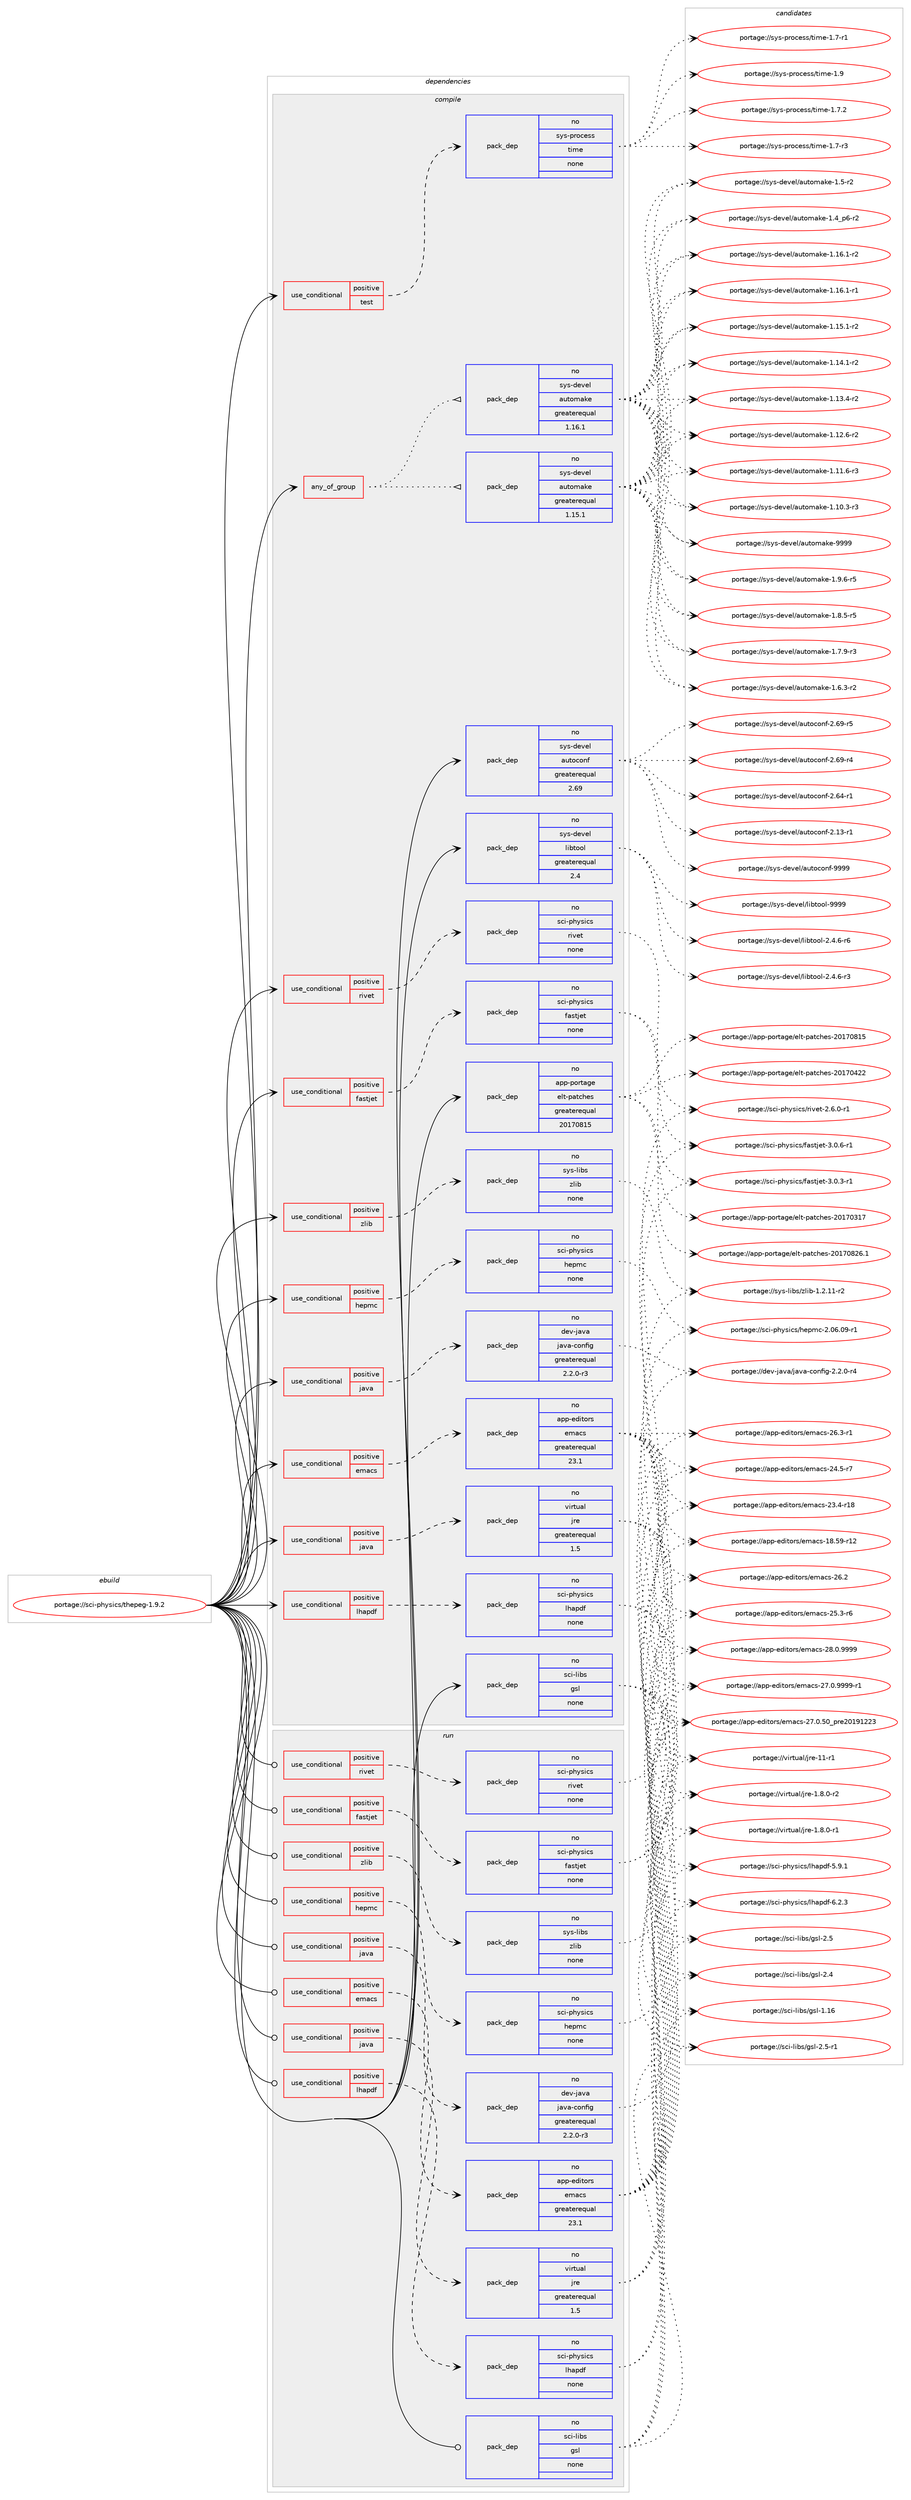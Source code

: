 digraph prolog {

# *************
# Graph options
# *************

newrank=true;
concentrate=true;
compound=true;
graph [rankdir=LR,fontname=Helvetica,fontsize=10,ranksep=1.5];#, ranksep=2.5, nodesep=0.2];
edge  [arrowhead=vee];
node  [fontname=Helvetica,fontsize=10];

# **********
# The ebuild
# **********

subgraph cluster_leftcol {
color=gray;
rank=same;
label=<<i>ebuild</i>>;
id [label="portage://sci-physics/thepeg-1.9.2", color=red, width=4, href="../sci-physics/thepeg-1.9.2.svg"];
}

# ****************
# The dependencies
# ****************

subgraph cluster_midcol {
color=gray;
label=<<i>dependencies</i>>;
subgraph cluster_compile {
fillcolor="#eeeeee";
style=filled;
label=<<i>compile</i>>;
subgraph any1498 {
dependency88548 [label=<<TABLE BORDER="0" CELLBORDER="1" CELLSPACING="0" CELLPADDING="4"><TR><TD CELLPADDING="10">any_of_group</TD></TR></TABLE>>, shape=none, color=red];subgraph pack70886 {
dependency88549 [label=<<TABLE BORDER="0" CELLBORDER="1" CELLSPACING="0" CELLPADDING="4" WIDTH="220"><TR><TD ROWSPAN="6" CELLPADDING="30">pack_dep</TD></TR><TR><TD WIDTH="110">no</TD></TR><TR><TD>sys-devel</TD></TR><TR><TD>automake</TD></TR><TR><TD>greaterequal</TD></TR><TR><TD>1.16.1</TD></TR></TABLE>>, shape=none, color=blue];
}
dependency88548:e -> dependency88549:w [weight=20,style="dotted",arrowhead="oinv"];
subgraph pack70887 {
dependency88550 [label=<<TABLE BORDER="0" CELLBORDER="1" CELLSPACING="0" CELLPADDING="4" WIDTH="220"><TR><TD ROWSPAN="6" CELLPADDING="30">pack_dep</TD></TR><TR><TD WIDTH="110">no</TD></TR><TR><TD>sys-devel</TD></TR><TR><TD>automake</TD></TR><TR><TD>greaterequal</TD></TR><TR><TD>1.15.1</TD></TR></TABLE>>, shape=none, color=blue];
}
dependency88548:e -> dependency88550:w [weight=20,style="dotted",arrowhead="oinv"];
}
id:e -> dependency88548:w [weight=20,style="solid",arrowhead="vee"];
subgraph cond16084 {
dependency88551 [label=<<TABLE BORDER="0" CELLBORDER="1" CELLSPACING="0" CELLPADDING="4"><TR><TD ROWSPAN="3" CELLPADDING="10">use_conditional</TD></TR><TR><TD>positive</TD></TR><TR><TD>emacs</TD></TR></TABLE>>, shape=none, color=red];
subgraph pack70888 {
dependency88552 [label=<<TABLE BORDER="0" CELLBORDER="1" CELLSPACING="0" CELLPADDING="4" WIDTH="220"><TR><TD ROWSPAN="6" CELLPADDING="30">pack_dep</TD></TR><TR><TD WIDTH="110">no</TD></TR><TR><TD>app-editors</TD></TR><TR><TD>emacs</TD></TR><TR><TD>greaterequal</TD></TR><TR><TD>23.1</TD></TR></TABLE>>, shape=none, color=blue];
}
dependency88551:e -> dependency88552:w [weight=20,style="dashed",arrowhead="vee"];
}
id:e -> dependency88551:w [weight=20,style="solid",arrowhead="vee"];
subgraph cond16085 {
dependency88553 [label=<<TABLE BORDER="0" CELLBORDER="1" CELLSPACING="0" CELLPADDING="4"><TR><TD ROWSPAN="3" CELLPADDING="10">use_conditional</TD></TR><TR><TD>positive</TD></TR><TR><TD>fastjet</TD></TR></TABLE>>, shape=none, color=red];
subgraph pack70889 {
dependency88554 [label=<<TABLE BORDER="0" CELLBORDER="1" CELLSPACING="0" CELLPADDING="4" WIDTH="220"><TR><TD ROWSPAN="6" CELLPADDING="30">pack_dep</TD></TR><TR><TD WIDTH="110">no</TD></TR><TR><TD>sci-physics</TD></TR><TR><TD>fastjet</TD></TR><TR><TD>none</TD></TR><TR><TD></TD></TR></TABLE>>, shape=none, color=blue];
}
dependency88553:e -> dependency88554:w [weight=20,style="dashed",arrowhead="vee"];
}
id:e -> dependency88553:w [weight=20,style="solid",arrowhead="vee"];
subgraph cond16086 {
dependency88555 [label=<<TABLE BORDER="0" CELLBORDER="1" CELLSPACING="0" CELLPADDING="4"><TR><TD ROWSPAN="3" CELLPADDING="10">use_conditional</TD></TR><TR><TD>positive</TD></TR><TR><TD>hepmc</TD></TR></TABLE>>, shape=none, color=red];
subgraph pack70890 {
dependency88556 [label=<<TABLE BORDER="0" CELLBORDER="1" CELLSPACING="0" CELLPADDING="4" WIDTH="220"><TR><TD ROWSPAN="6" CELLPADDING="30">pack_dep</TD></TR><TR><TD WIDTH="110">no</TD></TR><TR><TD>sci-physics</TD></TR><TR><TD>hepmc</TD></TR><TR><TD>none</TD></TR><TR><TD></TD></TR></TABLE>>, shape=none, color=blue];
}
dependency88555:e -> dependency88556:w [weight=20,style="dashed",arrowhead="vee"];
}
id:e -> dependency88555:w [weight=20,style="solid",arrowhead="vee"];
subgraph cond16087 {
dependency88557 [label=<<TABLE BORDER="0" CELLBORDER="1" CELLSPACING="0" CELLPADDING="4"><TR><TD ROWSPAN="3" CELLPADDING="10">use_conditional</TD></TR><TR><TD>positive</TD></TR><TR><TD>java</TD></TR></TABLE>>, shape=none, color=red];
subgraph pack70891 {
dependency88558 [label=<<TABLE BORDER="0" CELLBORDER="1" CELLSPACING="0" CELLPADDING="4" WIDTH="220"><TR><TD ROWSPAN="6" CELLPADDING="30">pack_dep</TD></TR><TR><TD WIDTH="110">no</TD></TR><TR><TD>dev-java</TD></TR><TR><TD>java-config</TD></TR><TR><TD>greaterequal</TD></TR><TR><TD>2.2.0-r3</TD></TR></TABLE>>, shape=none, color=blue];
}
dependency88557:e -> dependency88558:w [weight=20,style="dashed",arrowhead="vee"];
}
id:e -> dependency88557:w [weight=20,style="solid",arrowhead="vee"];
subgraph cond16088 {
dependency88559 [label=<<TABLE BORDER="0" CELLBORDER="1" CELLSPACING="0" CELLPADDING="4"><TR><TD ROWSPAN="3" CELLPADDING="10">use_conditional</TD></TR><TR><TD>positive</TD></TR><TR><TD>java</TD></TR></TABLE>>, shape=none, color=red];
subgraph pack70892 {
dependency88560 [label=<<TABLE BORDER="0" CELLBORDER="1" CELLSPACING="0" CELLPADDING="4" WIDTH="220"><TR><TD ROWSPAN="6" CELLPADDING="30">pack_dep</TD></TR><TR><TD WIDTH="110">no</TD></TR><TR><TD>virtual</TD></TR><TR><TD>jre</TD></TR><TR><TD>greaterequal</TD></TR><TR><TD>1.5</TD></TR></TABLE>>, shape=none, color=blue];
}
dependency88559:e -> dependency88560:w [weight=20,style="dashed",arrowhead="vee"];
}
id:e -> dependency88559:w [weight=20,style="solid",arrowhead="vee"];
subgraph cond16089 {
dependency88561 [label=<<TABLE BORDER="0" CELLBORDER="1" CELLSPACING="0" CELLPADDING="4"><TR><TD ROWSPAN="3" CELLPADDING="10">use_conditional</TD></TR><TR><TD>positive</TD></TR><TR><TD>lhapdf</TD></TR></TABLE>>, shape=none, color=red];
subgraph pack70893 {
dependency88562 [label=<<TABLE BORDER="0" CELLBORDER="1" CELLSPACING="0" CELLPADDING="4" WIDTH="220"><TR><TD ROWSPAN="6" CELLPADDING="30">pack_dep</TD></TR><TR><TD WIDTH="110">no</TD></TR><TR><TD>sci-physics</TD></TR><TR><TD>lhapdf</TD></TR><TR><TD>none</TD></TR><TR><TD></TD></TR></TABLE>>, shape=none, color=blue];
}
dependency88561:e -> dependency88562:w [weight=20,style="dashed",arrowhead="vee"];
}
id:e -> dependency88561:w [weight=20,style="solid",arrowhead="vee"];
subgraph cond16090 {
dependency88563 [label=<<TABLE BORDER="0" CELLBORDER="1" CELLSPACING="0" CELLPADDING="4"><TR><TD ROWSPAN="3" CELLPADDING="10">use_conditional</TD></TR><TR><TD>positive</TD></TR><TR><TD>rivet</TD></TR></TABLE>>, shape=none, color=red];
subgraph pack70894 {
dependency88564 [label=<<TABLE BORDER="0" CELLBORDER="1" CELLSPACING="0" CELLPADDING="4" WIDTH="220"><TR><TD ROWSPAN="6" CELLPADDING="30">pack_dep</TD></TR><TR><TD WIDTH="110">no</TD></TR><TR><TD>sci-physics</TD></TR><TR><TD>rivet</TD></TR><TR><TD>none</TD></TR><TR><TD></TD></TR></TABLE>>, shape=none, color=blue];
}
dependency88563:e -> dependency88564:w [weight=20,style="dashed",arrowhead="vee"];
}
id:e -> dependency88563:w [weight=20,style="solid",arrowhead="vee"];
subgraph cond16091 {
dependency88565 [label=<<TABLE BORDER="0" CELLBORDER="1" CELLSPACING="0" CELLPADDING="4"><TR><TD ROWSPAN="3" CELLPADDING="10">use_conditional</TD></TR><TR><TD>positive</TD></TR><TR><TD>test</TD></TR></TABLE>>, shape=none, color=red];
subgraph pack70895 {
dependency88566 [label=<<TABLE BORDER="0" CELLBORDER="1" CELLSPACING="0" CELLPADDING="4" WIDTH="220"><TR><TD ROWSPAN="6" CELLPADDING="30">pack_dep</TD></TR><TR><TD WIDTH="110">no</TD></TR><TR><TD>sys-process</TD></TR><TR><TD>time</TD></TR><TR><TD>none</TD></TR><TR><TD></TD></TR></TABLE>>, shape=none, color=blue];
}
dependency88565:e -> dependency88566:w [weight=20,style="dashed",arrowhead="vee"];
}
id:e -> dependency88565:w [weight=20,style="solid",arrowhead="vee"];
subgraph cond16092 {
dependency88567 [label=<<TABLE BORDER="0" CELLBORDER="1" CELLSPACING="0" CELLPADDING="4"><TR><TD ROWSPAN="3" CELLPADDING="10">use_conditional</TD></TR><TR><TD>positive</TD></TR><TR><TD>zlib</TD></TR></TABLE>>, shape=none, color=red];
subgraph pack70896 {
dependency88568 [label=<<TABLE BORDER="0" CELLBORDER="1" CELLSPACING="0" CELLPADDING="4" WIDTH="220"><TR><TD ROWSPAN="6" CELLPADDING="30">pack_dep</TD></TR><TR><TD WIDTH="110">no</TD></TR><TR><TD>sys-libs</TD></TR><TR><TD>zlib</TD></TR><TR><TD>none</TD></TR><TR><TD></TD></TR></TABLE>>, shape=none, color=blue];
}
dependency88567:e -> dependency88568:w [weight=20,style="dashed",arrowhead="vee"];
}
id:e -> dependency88567:w [weight=20,style="solid",arrowhead="vee"];
subgraph pack70897 {
dependency88569 [label=<<TABLE BORDER="0" CELLBORDER="1" CELLSPACING="0" CELLPADDING="4" WIDTH="220"><TR><TD ROWSPAN="6" CELLPADDING="30">pack_dep</TD></TR><TR><TD WIDTH="110">no</TD></TR><TR><TD>app-portage</TD></TR><TR><TD>elt-patches</TD></TR><TR><TD>greaterequal</TD></TR><TR><TD>20170815</TD></TR></TABLE>>, shape=none, color=blue];
}
id:e -> dependency88569:w [weight=20,style="solid",arrowhead="vee"];
subgraph pack70898 {
dependency88570 [label=<<TABLE BORDER="0" CELLBORDER="1" CELLSPACING="0" CELLPADDING="4" WIDTH="220"><TR><TD ROWSPAN="6" CELLPADDING="30">pack_dep</TD></TR><TR><TD WIDTH="110">no</TD></TR><TR><TD>sci-libs</TD></TR><TR><TD>gsl</TD></TR><TR><TD>none</TD></TR><TR><TD></TD></TR></TABLE>>, shape=none, color=blue];
}
id:e -> dependency88570:w [weight=20,style="solid",arrowhead="vee"];
subgraph pack70899 {
dependency88571 [label=<<TABLE BORDER="0" CELLBORDER="1" CELLSPACING="0" CELLPADDING="4" WIDTH="220"><TR><TD ROWSPAN="6" CELLPADDING="30">pack_dep</TD></TR><TR><TD WIDTH="110">no</TD></TR><TR><TD>sys-devel</TD></TR><TR><TD>autoconf</TD></TR><TR><TD>greaterequal</TD></TR><TR><TD>2.69</TD></TR></TABLE>>, shape=none, color=blue];
}
id:e -> dependency88571:w [weight=20,style="solid",arrowhead="vee"];
subgraph pack70900 {
dependency88572 [label=<<TABLE BORDER="0" CELLBORDER="1" CELLSPACING="0" CELLPADDING="4" WIDTH="220"><TR><TD ROWSPAN="6" CELLPADDING="30">pack_dep</TD></TR><TR><TD WIDTH="110">no</TD></TR><TR><TD>sys-devel</TD></TR><TR><TD>libtool</TD></TR><TR><TD>greaterequal</TD></TR><TR><TD>2.4</TD></TR></TABLE>>, shape=none, color=blue];
}
id:e -> dependency88572:w [weight=20,style="solid",arrowhead="vee"];
}
subgraph cluster_compileandrun {
fillcolor="#eeeeee";
style=filled;
label=<<i>compile and run</i>>;
}
subgraph cluster_run {
fillcolor="#eeeeee";
style=filled;
label=<<i>run</i>>;
subgraph cond16093 {
dependency88573 [label=<<TABLE BORDER="0" CELLBORDER="1" CELLSPACING="0" CELLPADDING="4"><TR><TD ROWSPAN="3" CELLPADDING="10">use_conditional</TD></TR><TR><TD>positive</TD></TR><TR><TD>emacs</TD></TR></TABLE>>, shape=none, color=red];
subgraph pack70901 {
dependency88574 [label=<<TABLE BORDER="0" CELLBORDER="1" CELLSPACING="0" CELLPADDING="4" WIDTH="220"><TR><TD ROWSPAN="6" CELLPADDING="30">pack_dep</TD></TR><TR><TD WIDTH="110">no</TD></TR><TR><TD>app-editors</TD></TR><TR><TD>emacs</TD></TR><TR><TD>greaterequal</TD></TR><TR><TD>23.1</TD></TR></TABLE>>, shape=none, color=blue];
}
dependency88573:e -> dependency88574:w [weight=20,style="dashed",arrowhead="vee"];
}
id:e -> dependency88573:w [weight=20,style="solid",arrowhead="odot"];
subgraph cond16094 {
dependency88575 [label=<<TABLE BORDER="0" CELLBORDER="1" CELLSPACING="0" CELLPADDING="4"><TR><TD ROWSPAN="3" CELLPADDING="10">use_conditional</TD></TR><TR><TD>positive</TD></TR><TR><TD>fastjet</TD></TR></TABLE>>, shape=none, color=red];
subgraph pack70902 {
dependency88576 [label=<<TABLE BORDER="0" CELLBORDER="1" CELLSPACING="0" CELLPADDING="4" WIDTH="220"><TR><TD ROWSPAN="6" CELLPADDING="30">pack_dep</TD></TR><TR><TD WIDTH="110">no</TD></TR><TR><TD>sci-physics</TD></TR><TR><TD>fastjet</TD></TR><TR><TD>none</TD></TR><TR><TD></TD></TR></TABLE>>, shape=none, color=blue];
}
dependency88575:e -> dependency88576:w [weight=20,style="dashed",arrowhead="vee"];
}
id:e -> dependency88575:w [weight=20,style="solid",arrowhead="odot"];
subgraph cond16095 {
dependency88577 [label=<<TABLE BORDER="0" CELLBORDER="1" CELLSPACING="0" CELLPADDING="4"><TR><TD ROWSPAN="3" CELLPADDING="10">use_conditional</TD></TR><TR><TD>positive</TD></TR><TR><TD>hepmc</TD></TR></TABLE>>, shape=none, color=red];
subgraph pack70903 {
dependency88578 [label=<<TABLE BORDER="0" CELLBORDER="1" CELLSPACING="0" CELLPADDING="4" WIDTH="220"><TR><TD ROWSPAN="6" CELLPADDING="30">pack_dep</TD></TR><TR><TD WIDTH="110">no</TD></TR><TR><TD>sci-physics</TD></TR><TR><TD>hepmc</TD></TR><TR><TD>none</TD></TR><TR><TD></TD></TR></TABLE>>, shape=none, color=blue];
}
dependency88577:e -> dependency88578:w [weight=20,style="dashed",arrowhead="vee"];
}
id:e -> dependency88577:w [weight=20,style="solid",arrowhead="odot"];
subgraph cond16096 {
dependency88579 [label=<<TABLE BORDER="0" CELLBORDER="1" CELLSPACING="0" CELLPADDING="4"><TR><TD ROWSPAN="3" CELLPADDING="10">use_conditional</TD></TR><TR><TD>positive</TD></TR><TR><TD>java</TD></TR></TABLE>>, shape=none, color=red];
subgraph pack70904 {
dependency88580 [label=<<TABLE BORDER="0" CELLBORDER="1" CELLSPACING="0" CELLPADDING="4" WIDTH="220"><TR><TD ROWSPAN="6" CELLPADDING="30">pack_dep</TD></TR><TR><TD WIDTH="110">no</TD></TR><TR><TD>dev-java</TD></TR><TR><TD>java-config</TD></TR><TR><TD>greaterequal</TD></TR><TR><TD>2.2.0-r3</TD></TR></TABLE>>, shape=none, color=blue];
}
dependency88579:e -> dependency88580:w [weight=20,style="dashed",arrowhead="vee"];
}
id:e -> dependency88579:w [weight=20,style="solid",arrowhead="odot"];
subgraph cond16097 {
dependency88581 [label=<<TABLE BORDER="0" CELLBORDER="1" CELLSPACING="0" CELLPADDING="4"><TR><TD ROWSPAN="3" CELLPADDING="10">use_conditional</TD></TR><TR><TD>positive</TD></TR><TR><TD>java</TD></TR></TABLE>>, shape=none, color=red];
subgraph pack70905 {
dependency88582 [label=<<TABLE BORDER="0" CELLBORDER="1" CELLSPACING="0" CELLPADDING="4" WIDTH="220"><TR><TD ROWSPAN="6" CELLPADDING="30">pack_dep</TD></TR><TR><TD WIDTH="110">no</TD></TR><TR><TD>virtual</TD></TR><TR><TD>jre</TD></TR><TR><TD>greaterequal</TD></TR><TR><TD>1.5</TD></TR></TABLE>>, shape=none, color=blue];
}
dependency88581:e -> dependency88582:w [weight=20,style="dashed",arrowhead="vee"];
}
id:e -> dependency88581:w [weight=20,style="solid",arrowhead="odot"];
subgraph cond16098 {
dependency88583 [label=<<TABLE BORDER="0" CELLBORDER="1" CELLSPACING="0" CELLPADDING="4"><TR><TD ROWSPAN="3" CELLPADDING="10">use_conditional</TD></TR><TR><TD>positive</TD></TR><TR><TD>lhapdf</TD></TR></TABLE>>, shape=none, color=red];
subgraph pack70906 {
dependency88584 [label=<<TABLE BORDER="0" CELLBORDER="1" CELLSPACING="0" CELLPADDING="4" WIDTH="220"><TR><TD ROWSPAN="6" CELLPADDING="30">pack_dep</TD></TR><TR><TD WIDTH="110">no</TD></TR><TR><TD>sci-physics</TD></TR><TR><TD>lhapdf</TD></TR><TR><TD>none</TD></TR><TR><TD></TD></TR></TABLE>>, shape=none, color=blue];
}
dependency88583:e -> dependency88584:w [weight=20,style="dashed",arrowhead="vee"];
}
id:e -> dependency88583:w [weight=20,style="solid",arrowhead="odot"];
subgraph cond16099 {
dependency88585 [label=<<TABLE BORDER="0" CELLBORDER="1" CELLSPACING="0" CELLPADDING="4"><TR><TD ROWSPAN="3" CELLPADDING="10">use_conditional</TD></TR><TR><TD>positive</TD></TR><TR><TD>rivet</TD></TR></TABLE>>, shape=none, color=red];
subgraph pack70907 {
dependency88586 [label=<<TABLE BORDER="0" CELLBORDER="1" CELLSPACING="0" CELLPADDING="4" WIDTH="220"><TR><TD ROWSPAN="6" CELLPADDING="30">pack_dep</TD></TR><TR><TD WIDTH="110">no</TD></TR><TR><TD>sci-physics</TD></TR><TR><TD>rivet</TD></TR><TR><TD>none</TD></TR><TR><TD></TD></TR></TABLE>>, shape=none, color=blue];
}
dependency88585:e -> dependency88586:w [weight=20,style="dashed",arrowhead="vee"];
}
id:e -> dependency88585:w [weight=20,style="solid",arrowhead="odot"];
subgraph cond16100 {
dependency88587 [label=<<TABLE BORDER="0" CELLBORDER="1" CELLSPACING="0" CELLPADDING="4"><TR><TD ROWSPAN="3" CELLPADDING="10">use_conditional</TD></TR><TR><TD>positive</TD></TR><TR><TD>zlib</TD></TR></TABLE>>, shape=none, color=red];
subgraph pack70908 {
dependency88588 [label=<<TABLE BORDER="0" CELLBORDER="1" CELLSPACING="0" CELLPADDING="4" WIDTH="220"><TR><TD ROWSPAN="6" CELLPADDING="30">pack_dep</TD></TR><TR><TD WIDTH="110">no</TD></TR><TR><TD>sys-libs</TD></TR><TR><TD>zlib</TD></TR><TR><TD>none</TD></TR><TR><TD></TD></TR></TABLE>>, shape=none, color=blue];
}
dependency88587:e -> dependency88588:w [weight=20,style="dashed",arrowhead="vee"];
}
id:e -> dependency88587:w [weight=20,style="solid",arrowhead="odot"];
subgraph pack70909 {
dependency88589 [label=<<TABLE BORDER="0" CELLBORDER="1" CELLSPACING="0" CELLPADDING="4" WIDTH="220"><TR><TD ROWSPAN="6" CELLPADDING="30">pack_dep</TD></TR><TR><TD WIDTH="110">no</TD></TR><TR><TD>sci-libs</TD></TR><TR><TD>gsl</TD></TR><TR><TD>none</TD></TR><TR><TD></TD></TR></TABLE>>, shape=none, color=blue];
}
id:e -> dependency88589:w [weight=20,style="solid",arrowhead="odot"];
}
}

# **************
# The candidates
# **************

subgraph cluster_choices {
rank=same;
color=gray;
label=<<i>candidates</i>>;

subgraph choice70886 {
color=black;
nodesep=1;
choice115121115451001011181011084797117116111109971071014557575757 [label="portage://sys-devel/automake-9999", color=red, width=4,href="../sys-devel/automake-9999.svg"];
choice115121115451001011181011084797117116111109971071014549465746544511453 [label="portage://sys-devel/automake-1.9.6-r5", color=red, width=4,href="../sys-devel/automake-1.9.6-r5.svg"];
choice115121115451001011181011084797117116111109971071014549465646534511453 [label="portage://sys-devel/automake-1.8.5-r5", color=red, width=4,href="../sys-devel/automake-1.8.5-r5.svg"];
choice115121115451001011181011084797117116111109971071014549465546574511451 [label="portage://sys-devel/automake-1.7.9-r3", color=red, width=4,href="../sys-devel/automake-1.7.9-r3.svg"];
choice115121115451001011181011084797117116111109971071014549465446514511450 [label="portage://sys-devel/automake-1.6.3-r2", color=red, width=4,href="../sys-devel/automake-1.6.3-r2.svg"];
choice11512111545100101118101108479711711611110997107101454946534511450 [label="portage://sys-devel/automake-1.5-r2", color=red, width=4,href="../sys-devel/automake-1.5-r2.svg"];
choice115121115451001011181011084797117116111109971071014549465295112544511450 [label="portage://sys-devel/automake-1.4_p6-r2", color=red, width=4,href="../sys-devel/automake-1.4_p6-r2.svg"];
choice11512111545100101118101108479711711611110997107101454946495446494511450 [label="portage://sys-devel/automake-1.16.1-r2", color=red, width=4,href="../sys-devel/automake-1.16.1-r2.svg"];
choice11512111545100101118101108479711711611110997107101454946495446494511449 [label="portage://sys-devel/automake-1.16.1-r1", color=red, width=4,href="../sys-devel/automake-1.16.1-r1.svg"];
choice11512111545100101118101108479711711611110997107101454946495346494511450 [label="portage://sys-devel/automake-1.15.1-r2", color=red, width=4,href="../sys-devel/automake-1.15.1-r2.svg"];
choice11512111545100101118101108479711711611110997107101454946495246494511450 [label="portage://sys-devel/automake-1.14.1-r2", color=red, width=4,href="../sys-devel/automake-1.14.1-r2.svg"];
choice11512111545100101118101108479711711611110997107101454946495146524511450 [label="portage://sys-devel/automake-1.13.4-r2", color=red, width=4,href="../sys-devel/automake-1.13.4-r2.svg"];
choice11512111545100101118101108479711711611110997107101454946495046544511450 [label="portage://sys-devel/automake-1.12.6-r2", color=red, width=4,href="../sys-devel/automake-1.12.6-r2.svg"];
choice11512111545100101118101108479711711611110997107101454946494946544511451 [label="portage://sys-devel/automake-1.11.6-r3", color=red, width=4,href="../sys-devel/automake-1.11.6-r3.svg"];
choice11512111545100101118101108479711711611110997107101454946494846514511451 [label="portage://sys-devel/automake-1.10.3-r3", color=red, width=4,href="../sys-devel/automake-1.10.3-r3.svg"];
dependency88549:e -> choice115121115451001011181011084797117116111109971071014557575757:w [style=dotted,weight="100"];
dependency88549:e -> choice115121115451001011181011084797117116111109971071014549465746544511453:w [style=dotted,weight="100"];
dependency88549:e -> choice115121115451001011181011084797117116111109971071014549465646534511453:w [style=dotted,weight="100"];
dependency88549:e -> choice115121115451001011181011084797117116111109971071014549465546574511451:w [style=dotted,weight="100"];
dependency88549:e -> choice115121115451001011181011084797117116111109971071014549465446514511450:w [style=dotted,weight="100"];
dependency88549:e -> choice11512111545100101118101108479711711611110997107101454946534511450:w [style=dotted,weight="100"];
dependency88549:e -> choice115121115451001011181011084797117116111109971071014549465295112544511450:w [style=dotted,weight="100"];
dependency88549:e -> choice11512111545100101118101108479711711611110997107101454946495446494511450:w [style=dotted,weight="100"];
dependency88549:e -> choice11512111545100101118101108479711711611110997107101454946495446494511449:w [style=dotted,weight="100"];
dependency88549:e -> choice11512111545100101118101108479711711611110997107101454946495346494511450:w [style=dotted,weight="100"];
dependency88549:e -> choice11512111545100101118101108479711711611110997107101454946495246494511450:w [style=dotted,weight="100"];
dependency88549:e -> choice11512111545100101118101108479711711611110997107101454946495146524511450:w [style=dotted,weight="100"];
dependency88549:e -> choice11512111545100101118101108479711711611110997107101454946495046544511450:w [style=dotted,weight="100"];
dependency88549:e -> choice11512111545100101118101108479711711611110997107101454946494946544511451:w [style=dotted,weight="100"];
dependency88549:e -> choice11512111545100101118101108479711711611110997107101454946494846514511451:w [style=dotted,weight="100"];
}
subgraph choice70887 {
color=black;
nodesep=1;
choice115121115451001011181011084797117116111109971071014557575757 [label="portage://sys-devel/automake-9999", color=red, width=4,href="../sys-devel/automake-9999.svg"];
choice115121115451001011181011084797117116111109971071014549465746544511453 [label="portage://sys-devel/automake-1.9.6-r5", color=red, width=4,href="../sys-devel/automake-1.9.6-r5.svg"];
choice115121115451001011181011084797117116111109971071014549465646534511453 [label="portage://sys-devel/automake-1.8.5-r5", color=red, width=4,href="../sys-devel/automake-1.8.5-r5.svg"];
choice115121115451001011181011084797117116111109971071014549465546574511451 [label="portage://sys-devel/automake-1.7.9-r3", color=red, width=4,href="../sys-devel/automake-1.7.9-r3.svg"];
choice115121115451001011181011084797117116111109971071014549465446514511450 [label="portage://sys-devel/automake-1.6.3-r2", color=red, width=4,href="../sys-devel/automake-1.6.3-r2.svg"];
choice11512111545100101118101108479711711611110997107101454946534511450 [label="portage://sys-devel/automake-1.5-r2", color=red, width=4,href="../sys-devel/automake-1.5-r2.svg"];
choice115121115451001011181011084797117116111109971071014549465295112544511450 [label="portage://sys-devel/automake-1.4_p6-r2", color=red, width=4,href="../sys-devel/automake-1.4_p6-r2.svg"];
choice11512111545100101118101108479711711611110997107101454946495446494511450 [label="portage://sys-devel/automake-1.16.1-r2", color=red, width=4,href="../sys-devel/automake-1.16.1-r2.svg"];
choice11512111545100101118101108479711711611110997107101454946495446494511449 [label="portage://sys-devel/automake-1.16.1-r1", color=red, width=4,href="../sys-devel/automake-1.16.1-r1.svg"];
choice11512111545100101118101108479711711611110997107101454946495346494511450 [label="portage://sys-devel/automake-1.15.1-r2", color=red, width=4,href="../sys-devel/automake-1.15.1-r2.svg"];
choice11512111545100101118101108479711711611110997107101454946495246494511450 [label="portage://sys-devel/automake-1.14.1-r2", color=red, width=4,href="../sys-devel/automake-1.14.1-r2.svg"];
choice11512111545100101118101108479711711611110997107101454946495146524511450 [label="portage://sys-devel/automake-1.13.4-r2", color=red, width=4,href="../sys-devel/automake-1.13.4-r2.svg"];
choice11512111545100101118101108479711711611110997107101454946495046544511450 [label="portage://sys-devel/automake-1.12.6-r2", color=red, width=4,href="../sys-devel/automake-1.12.6-r2.svg"];
choice11512111545100101118101108479711711611110997107101454946494946544511451 [label="portage://sys-devel/automake-1.11.6-r3", color=red, width=4,href="../sys-devel/automake-1.11.6-r3.svg"];
choice11512111545100101118101108479711711611110997107101454946494846514511451 [label="portage://sys-devel/automake-1.10.3-r3", color=red, width=4,href="../sys-devel/automake-1.10.3-r3.svg"];
dependency88550:e -> choice115121115451001011181011084797117116111109971071014557575757:w [style=dotted,weight="100"];
dependency88550:e -> choice115121115451001011181011084797117116111109971071014549465746544511453:w [style=dotted,weight="100"];
dependency88550:e -> choice115121115451001011181011084797117116111109971071014549465646534511453:w [style=dotted,weight="100"];
dependency88550:e -> choice115121115451001011181011084797117116111109971071014549465546574511451:w [style=dotted,weight="100"];
dependency88550:e -> choice115121115451001011181011084797117116111109971071014549465446514511450:w [style=dotted,weight="100"];
dependency88550:e -> choice11512111545100101118101108479711711611110997107101454946534511450:w [style=dotted,weight="100"];
dependency88550:e -> choice115121115451001011181011084797117116111109971071014549465295112544511450:w [style=dotted,weight="100"];
dependency88550:e -> choice11512111545100101118101108479711711611110997107101454946495446494511450:w [style=dotted,weight="100"];
dependency88550:e -> choice11512111545100101118101108479711711611110997107101454946495446494511449:w [style=dotted,weight="100"];
dependency88550:e -> choice11512111545100101118101108479711711611110997107101454946495346494511450:w [style=dotted,weight="100"];
dependency88550:e -> choice11512111545100101118101108479711711611110997107101454946495246494511450:w [style=dotted,weight="100"];
dependency88550:e -> choice11512111545100101118101108479711711611110997107101454946495146524511450:w [style=dotted,weight="100"];
dependency88550:e -> choice11512111545100101118101108479711711611110997107101454946495046544511450:w [style=dotted,weight="100"];
dependency88550:e -> choice11512111545100101118101108479711711611110997107101454946494946544511451:w [style=dotted,weight="100"];
dependency88550:e -> choice11512111545100101118101108479711711611110997107101454946494846514511451:w [style=dotted,weight="100"];
}
subgraph choice70888 {
color=black;
nodesep=1;
choice971121124510110010511611111411547101109979911545505646484657575757 [label="portage://app-editors/emacs-28.0.9999", color=red, width=4,href="../app-editors/emacs-28.0.9999.svg"];
choice9711211245101100105116111114115471011099799115455055464846575757574511449 [label="portage://app-editors/emacs-27.0.9999-r1", color=red, width=4,href="../app-editors/emacs-27.0.9999-r1.svg"];
choice97112112451011001051161111141154710110997991154550554648465348951121141015048495749505051 [label="portage://app-editors/emacs-27.0.50_pre20191223", color=red, width=4,href="../app-editors/emacs-27.0.50_pre20191223.svg"];
choice971121124510110010511611111411547101109979911545505446514511449 [label="portage://app-editors/emacs-26.3-r1", color=red, width=4,href="../app-editors/emacs-26.3-r1.svg"];
choice97112112451011001051161111141154710110997991154550544650 [label="portage://app-editors/emacs-26.2", color=red, width=4,href="../app-editors/emacs-26.2.svg"];
choice971121124510110010511611111411547101109979911545505346514511454 [label="portage://app-editors/emacs-25.3-r6", color=red, width=4,href="../app-editors/emacs-25.3-r6.svg"];
choice971121124510110010511611111411547101109979911545505246534511455 [label="portage://app-editors/emacs-24.5-r7", color=red, width=4,href="../app-editors/emacs-24.5-r7.svg"];
choice97112112451011001051161111141154710110997991154550514652451144956 [label="portage://app-editors/emacs-23.4-r18", color=red, width=4,href="../app-editors/emacs-23.4-r18.svg"];
choice9711211245101100105116111114115471011099799115454956465357451144950 [label="portage://app-editors/emacs-18.59-r12", color=red, width=4,href="../app-editors/emacs-18.59-r12.svg"];
dependency88552:e -> choice971121124510110010511611111411547101109979911545505646484657575757:w [style=dotted,weight="100"];
dependency88552:e -> choice9711211245101100105116111114115471011099799115455055464846575757574511449:w [style=dotted,weight="100"];
dependency88552:e -> choice97112112451011001051161111141154710110997991154550554648465348951121141015048495749505051:w [style=dotted,weight="100"];
dependency88552:e -> choice971121124510110010511611111411547101109979911545505446514511449:w [style=dotted,weight="100"];
dependency88552:e -> choice97112112451011001051161111141154710110997991154550544650:w [style=dotted,weight="100"];
dependency88552:e -> choice971121124510110010511611111411547101109979911545505346514511454:w [style=dotted,weight="100"];
dependency88552:e -> choice971121124510110010511611111411547101109979911545505246534511455:w [style=dotted,weight="100"];
dependency88552:e -> choice97112112451011001051161111141154710110997991154550514652451144956:w [style=dotted,weight="100"];
dependency88552:e -> choice9711211245101100105116111114115471011099799115454956465357451144950:w [style=dotted,weight="100"];
}
subgraph choice70889 {
color=black;
nodesep=1;
choice11599105451121041211151059911547102971151161061011164551464846544511449 [label="portage://sci-physics/fastjet-3.0.6-r1", color=red, width=4,href="../sci-physics/fastjet-3.0.6-r1.svg"];
choice11599105451121041211151059911547102971151161061011164551464846514511449 [label="portage://sci-physics/fastjet-3.0.3-r1", color=red, width=4,href="../sci-physics/fastjet-3.0.3-r1.svg"];
dependency88554:e -> choice11599105451121041211151059911547102971151161061011164551464846544511449:w [style=dotted,weight="100"];
dependency88554:e -> choice11599105451121041211151059911547102971151161061011164551464846514511449:w [style=dotted,weight="100"];
}
subgraph choice70890 {
color=black;
nodesep=1;
choice115991054511210412111510599115471041011121099945504648544648574511449 [label="portage://sci-physics/hepmc-2.06.09-r1", color=red, width=4,href="../sci-physics/hepmc-2.06.09-r1.svg"];
dependency88556:e -> choice115991054511210412111510599115471041011121099945504648544648574511449:w [style=dotted,weight="100"];
}
subgraph choice70891 {
color=black;
nodesep=1;
choice10010111845106971189747106971189745991111101021051034550465046484511452 [label="portage://dev-java/java-config-2.2.0-r4", color=red, width=4,href="../dev-java/java-config-2.2.0-r4.svg"];
dependency88558:e -> choice10010111845106971189747106971189745991111101021051034550465046484511452:w [style=dotted,weight="100"];
}
subgraph choice70892 {
color=black;
nodesep=1;
choice11810511411611797108471061141014549494511449 [label="portage://virtual/jre-11-r1", color=red, width=4,href="../virtual/jre-11-r1.svg"];
choice11810511411611797108471061141014549465646484511450 [label="portage://virtual/jre-1.8.0-r2", color=red, width=4,href="../virtual/jre-1.8.0-r2.svg"];
choice11810511411611797108471061141014549465646484511449 [label="portage://virtual/jre-1.8.0-r1", color=red, width=4,href="../virtual/jre-1.8.0-r1.svg"];
dependency88560:e -> choice11810511411611797108471061141014549494511449:w [style=dotted,weight="100"];
dependency88560:e -> choice11810511411611797108471061141014549465646484511450:w [style=dotted,weight="100"];
dependency88560:e -> choice11810511411611797108471061141014549465646484511449:w [style=dotted,weight="100"];
}
subgraph choice70893 {
color=black;
nodesep=1;
choice1159910545112104121115105991154710810497112100102455446504651 [label="portage://sci-physics/lhapdf-6.2.3", color=red, width=4,href="../sci-physics/lhapdf-6.2.3.svg"];
choice1159910545112104121115105991154710810497112100102455346574649 [label="portage://sci-physics/lhapdf-5.9.1", color=red, width=4,href="../sci-physics/lhapdf-5.9.1.svg"];
dependency88562:e -> choice1159910545112104121115105991154710810497112100102455446504651:w [style=dotted,weight="100"];
dependency88562:e -> choice1159910545112104121115105991154710810497112100102455346574649:w [style=dotted,weight="100"];
}
subgraph choice70894 {
color=black;
nodesep=1;
choice115991054511210412111510599115471141051181011164550465446484511449 [label="portage://sci-physics/rivet-2.6.0-r1", color=red, width=4,href="../sci-physics/rivet-2.6.0-r1.svg"];
dependency88564:e -> choice115991054511210412111510599115471141051181011164550465446484511449:w [style=dotted,weight="100"];
}
subgraph choice70895 {
color=black;
nodesep=1;
choice11512111545112114111991011151154711610510910145494657 [label="portage://sys-process/time-1.9", color=red, width=4,href="../sys-process/time-1.9.svg"];
choice115121115451121141119910111511547116105109101454946554650 [label="portage://sys-process/time-1.7.2", color=red, width=4,href="../sys-process/time-1.7.2.svg"];
choice115121115451121141119910111511547116105109101454946554511451 [label="portage://sys-process/time-1.7-r3", color=red, width=4,href="../sys-process/time-1.7-r3.svg"];
choice115121115451121141119910111511547116105109101454946554511449 [label="portage://sys-process/time-1.7-r1", color=red, width=4,href="../sys-process/time-1.7-r1.svg"];
dependency88566:e -> choice11512111545112114111991011151154711610510910145494657:w [style=dotted,weight="100"];
dependency88566:e -> choice115121115451121141119910111511547116105109101454946554650:w [style=dotted,weight="100"];
dependency88566:e -> choice115121115451121141119910111511547116105109101454946554511451:w [style=dotted,weight="100"];
dependency88566:e -> choice115121115451121141119910111511547116105109101454946554511449:w [style=dotted,weight="100"];
}
subgraph choice70896 {
color=black;
nodesep=1;
choice11512111545108105981154712210810598454946504649494511450 [label="portage://sys-libs/zlib-1.2.11-r2", color=red, width=4,href="../sys-libs/zlib-1.2.11-r2.svg"];
dependency88568:e -> choice11512111545108105981154712210810598454946504649494511450:w [style=dotted,weight="100"];
}
subgraph choice70897 {
color=black;
nodesep=1;
choice971121124511211111411697103101471011081164511297116991041011154550484955485650544649 [label="portage://app-portage/elt-patches-20170826.1", color=red, width=4,href="../app-portage/elt-patches-20170826.1.svg"];
choice97112112451121111141169710310147101108116451129711699104101115455048495548564953 [label="portage://app-portage/elt-patches-20170815", color=red, width=4,href="../app-portage/elt-patches-20170815.svg"];
choice97112112451121111141169710310147101108116451129711699104101115455048495548525050 [label="portage://app-portage/elt-patches-20170422", color=red, width=4,href="../app-portage/elt-patches-20170422.svg"];
choice97112112451121111141169710310147101108116451129711699104101115455048495548514955 [label="portage://app-portage/elt-patches-20170317", color=red, width=4,href="../app-portage/elt-patches-20170317.svg"];
dependency88569:e -> choice971121124511211111411697103101471011081164511297116991041011154550484955485650544649:w [style=dotted,weight="100"];
dependency88569:e -> choice97112112451121111141169710310147101108116451129711699104101115455048495548564953:w [style=dotted,weight="100"];
dependency88569:e -> choice97112112451121111141169710310147101108116451129711699104101115455048495548525050:w [style=dotted,weight="100"];
dependency88569:e -> choice97112112451121111141169710310147101108116451129711699104101115455048495548514955:w [style=dotted,weight="100"];
}
subgraph choice70898 {
color=black;
nodesep=1;
choice11599105451081059811547103115108455046534511449 [label="portage://sci-libs/gsl-2.5-r1", color=red, width=4,href="../sci-libs/gsl-2.5-r1.svg"];
choice1159910545108105981154710311510845504653 [label="portage://sci-libs/gsl-2.5", color=red, width=4,href="../sci-libs/gsl-2.5.svg"];
choice1159910545108105981154710311510845504652 [label="portage://sci-libs/gsl-2.4", color=red, width=4,href="../sci-libs/gsl-2.4.svg"];
choice115991054510810598115471031151084549464954 [label="portage://sci-libs/gsl-1.16", color=red, width=4,href="../sci-libs/gsl-1.16.svg"];
dependency88570:e -> choice11599105451081059811547103115108455046534511449:w [style=dotted,weight="100"];
dependency88570:e -> choice1159910545108105981154710311510845504653:w [style=dotted,weight="100"];
dependency88570:e -> choice1159910545108105981154710311510845504652:w [style=dotted,weight="100"];
dependency88570:e -> choice115991054510810598115471031151084549464954:w [style=dotted,weight="100"];
}
subgraph choice70899 {
color=black;
nodesep=1;
choice115121115451001011181011084797117116111991111101024557575757 [label="portage://sys-devel/autoconf-9999", color=red, width=4,href="../sys-devel/autoconf-9999.svg"];
choice1151211154510010111810110847971171161119911111010245504654574511453 [label="portage://sys-devel/autoconf-2.69-r5", color=red, width=4,href="../sys-devel/autoconf-2.69-r5.svg"];
choice1151211154510010111810110847971171161119911111010245504654574511452 [label="portage://sys-devel/autoconf-2.69-r4", color=red, width=4,href="../sys-devel/autoconf-2.69-r4.svg"];
choice1151211154510010111810110847971171161119911111010245504654524511449 [label="portage://sys-devel/autoconf-2.64-r1", color=red, width=4,href="../sys-devel/autoconf-2.64-r1.svg"];
choice1151211154510010111810110847971171161119911111010245504649514511449 [label="portage://sys-devel/autoconf-2.13-r1", color=red, width=4,href="../sys-devel/autoconf-2.13-r1.svg"];
dependency88571:e -> choice115121115451001011181011084797117116111991111101024557575757:w [style=dotted,weight="100"];
dependency88571:e -> choice1151211154510010111810110847971171161119911111010245504654574511453:w [style=dotted,weight="100"];
dependency88571:e -> choice1151211154510010111810110847971171161119911111010245504654574511452:w [style=dotted,weight="100"];
dependency88571:e -> choice1151211154510010111810110847971171161119911111010245504654524511449:w [style=dotted,weight="100"];
dependency88571:e -> choice1151211154510010111810110847971171161119911111010245504649514511449:w [style=dotted,weight="100"];
}
subgraph choice70900 {
color=black;
nodesep=1;
choice1151211154510010111810110847108105981161111111084557575757 [label="portage://sys-devel/libtool-9999", color=red, width=4,href="../sys-devel/libtool-9999.svg"];
choice1151211154510010111810110847108105981161111111084550465246544511454 [label="portage://sys-devel/libtool-2.4.6-r6", color=red, width=4,href="../sys-devel/libtool-2.4.6-r6.svg"];
choice1151211154510010111810110847108105981161111111084550465246544511451 [label="portage://sys-devel/libtool-2.4.6-r3", color=red, width=4,href="../sys-devel/libtool-2.4.6-r3.svg"];
dependency88572:e -> choice1151211154510010111810110847108105981161111111084557575757:w [style=dotted,weight="100"];
dependency88572:e -> choice1151211154510010111810110847108105981161111111084550465246544511454:w [style=dotted,weight="100"];
dependency88572:e -> choice1151211154510010111810110847108105981161111111084550465246544511451:w [style=dotted,weight="100"];
}
subgraph choice70901 {
color=black;
nodesep=1;
choice971121124510110010511611111411547101109979911545505646484657575757 [label="portage://app-editors/emacs-28.0.9999", color=red, width=4,href="../app-editors/emacs-28.0.9999.svg"];
choice9711211245101100105116111114115471011099799115455055464846575757574511449 [label="portage://app-editors/emacs-27.0.9999-r1", color=red, width=4,href="../app-editors/emacs-27.0.9999-r1.svg"];
choice97112112451011001051161111141154710110997991154550554648465348951121141015048495749505051 [label="portage://app-editors/emacs-27.0.50_pre20191223", color=red, width=4,href="../app-editors/emacs-27.0.50_pre20191223.svg"];
choice971121124510110010511611111411547101109979911545505446514511449 [label="portage://app-editors/emacs-26.3-r1", color=red, width=4,href="../app-editors/emacs-26.3-r1.svg"];
choice97112112451011001051161111141154710110997991154550544650 [label="portage://app-editors/emacs-26.2", color=red, width=4,href="../app-editors/emacs-26.2.svg"];
choice971121124510110010511611111411547101109979911545505346514511454 [label="portage://app-editors/emacs-25.3-r6", color=red, width=4,href="../app-editors/emacs-25.3-r6.svg"];
choice971121124510110010511611111411547101109979911545505246534511455 [label="portage://app-editors/emacs-24.5-r7", color=red, width=4,href="../app-editors/emacs-24.5-r7.svg"];
choice97112112451011001051161111141154710110997991154550514652451144956 [label="portage://app-editors/emacs-23.4-r18", color=red, width=4,href="../app-editors/emacs-23.4-r18.svg"];
choice9711211245101100105116111114115471011099799115454956465357451144950 [label="portage://app-editors/emacs-18.59-r12", color=red, width=4,href="../app-editors/emacs-18.59-r12.svg"];
dependency88574:e -> choice971121124510110010511611111411547101109979911545505646484657575757:w [style=dotted,weight="100"];
dependency88574:e -> choice9711211245101100105116111114115471011099799115455055464846575757574511449:w [style=dotted,weight="100"];
dependency88574:e -> choice97112112451011001051161111141154710110997991154550554648465348951121141015048495749505051:w [style=dotted,weight="100"];
dependency88574:e -> choice971121124510110010511611111411547101109979911545505446514511449:w [style=dotted,weight="100"];
dependency88574:e -> choice97112112451011001051161111141154710110997991154550544650:w [style=dotted,weight="100"];
dependency88574:e -> choice971121124510110010511611111411547101109979911545505346514511454:w [style=dotted,weight="100"];
dependency88574:e -> choice971121124510110010511611111411547101109979911545505246534511455:w [style=dotted,weight="100"];
dependency88574:e -> choice97112112451011001051161111141154710110997991154550514652451144956:w [style=dotted,weight="100"];
dependency88574:e -> choice9711211245101100105116111114115471011099799115454956465357451144950:w [style=dotted,weight="100"];
}
subgraph choice70902 {
color=black;
nodesep=1;
choice11599105451121041211151059911547102971151161061011164551464846544511449 [label="portage://sci-physics/fastjet-3.0.6-r1", color=red, width=4,href="../sci-physics/fastjet-3.0.6-r1.svg"];
choice11599105451121041211151059911547102971151161061011164551464846514511449 [label="portage://sci-physics/fastjet-3.0.3-r1", color=red, width=4,href="../sci-physics/fastjet-3.0.3-r1.svg"];
dependency88576:e -> choice11599105451121041211151059911547102971151161061011164551464846544511449:w [style=dotted,weight="100"];
dependency88576:e -> choice11599105451121041211151059911547102971151161061011164551464846514511449:w [style=dotted,weight="100"];
}
subgraph choice70903 {
color=black;
nodesep=1;
choice115991054511210412111510599115471041011121099945504648544648574511449 [label="portage://sci-physics/hepmc-2.06.09-r1", color=red, width=4,href="../sci-physics/hepmc-2.06.09-r1.svg"];
dependency88578:e -> choice115991054511210412111510599115471041011121099945504648544648574511449:w [style=dotted,weight="100"];
}
subgraph choice70904 {
color=black;
nodesep=1;
choice10010111845106971189747106971189745991111101021051034550465046484511452 [label="portage://dev-java/java-config-2.2.0-r4", color=red, width=4,href="../dev-java/java-config-2.2.0-r4.svg"];
dependency88580:e -> choice10010111845106971189747106971189745991111101021051034550465046484511452:w [style=dotted,weight="100"];
}
subgraph choice70905 {
color=black;
nodesep=1;
choice11810511411611797108471061141014549494511449 [label="portage://virtual/jre-11-r1", color=red, width=4,href="../virtual/jre-11-r1.svg"];
choice11810511411611797108471061141014549465646484511450 [label="portage://virtual/jre-1.8.0-r2", color=red, width=4,href="../virtual/jre-1.8.0-r2.svg"];
choice11810511411611797108471061141014549465646484511449 [label="portage://virtual/jre-1.8.0-r1", color=red, width=4,href="../virtual/jre-1.8.0-r1.svg"];
dependency88582:e -> choice11810511411611797108471061141014549494511449:w [style=dotted,weight="100"];
dependency88582:e -> choice11810511411611797108471061141014549465646484511450:w [style=dotted,weight="100"];
dependency88582:e -> choice11810511411611797108471061141014549465646484511449:w [style=dotted,weight="100"];
}
subgraph choice70906 {
color=black;
nodesep=1;
choice1159910545112104121115105991154710810497112100102455446504651 [label="portage://sci-physics/lhapdf-6.2.3", color=red, width=4,href="../sci-physics/lhapdf-6.2.3.svg"];
choice1159910545112104121115105991154710810497112100102455346574649 [label="portage://sci-physics/lhapdf-5.9.1", color=red, width=4,href="../sci-physics/lhapdf-5.9.1.svg"];
dependency88584:e -> choice1159910545112104121115105991154710810497112100102455446504651:w [style=dotted,weight="100"];
dependency88584:e -> choice1159910545112104121115105991154710810497112100102455346574649:w [style=dotted,weight="100"];
}
subgraph choice70907 {
color=black;
nodesep=1;
choice115991054511210412111510599115471141051181011164550465446484511449 [label="portage://sci-physics/rivet-2.6.0-r1", color=red, width=4,href="../sci-physics/rivet-2.6.0-r1.svg"];
dependency88586:e -> choice115991054511210412111510599115471141051181011164550465446484511449:w [style=dotted,weight="100"];
}
subgraph choice70908 {
color=black;
nodesep=1;
choice11512111545108105981154712210810598454946504649494511450 [label="portage://sys-libs/zlib-1.2.11-r2", color=red, width=4,href="../sys-libs/zlib-1.2.11-r2.svg"];
dependency88588:e -> choice11512111545108105981154712210810598454946504649494511450:w [style=dotted,weight="100"];
}
subgraph choice70909 {
color=black;
nodesep=1;
choice11599105451081059811547103115108455046534511449 [label="portage://sci-libs/gsl-2.5-r1", color=red, width=4,href="../sci-libs/gsl-2.5-r1.svg"];
choice1159910545108105981154710311510845504653 [label="portage://sci-libs/gsl-2.5", color=red, width=4,href="../sci-libs/gsl-2.5.svg"];
choice1159910545108105981154710311510845504652 [label="portage://sci-libs/gsl-2.4", color=red, width=4,href="../sci-libs/gsl-2.4.svg"];
choice115991054510810598115471031151084549464954 [label="portage://sci-libs/gsl-1.16", color=red, width=4,href="../sci-libs/gsl-1.16.svg"];
dependency88589:e -> choice11599105451081059811547103115108455046534511449:w [style=dotted,weight="100"];
dependency88589:e -> choice1159910545108105981154710311510845504653:w [style=dotted,weight="100"];
dependency88589:e -> choice1159910545108105981154710311510845504652:w [style=dotted,weight="100"];
dependency88589:e -> choice115991054510810598115471031151084549464954:w [style=dotted,weight="100"];
}
}

}
